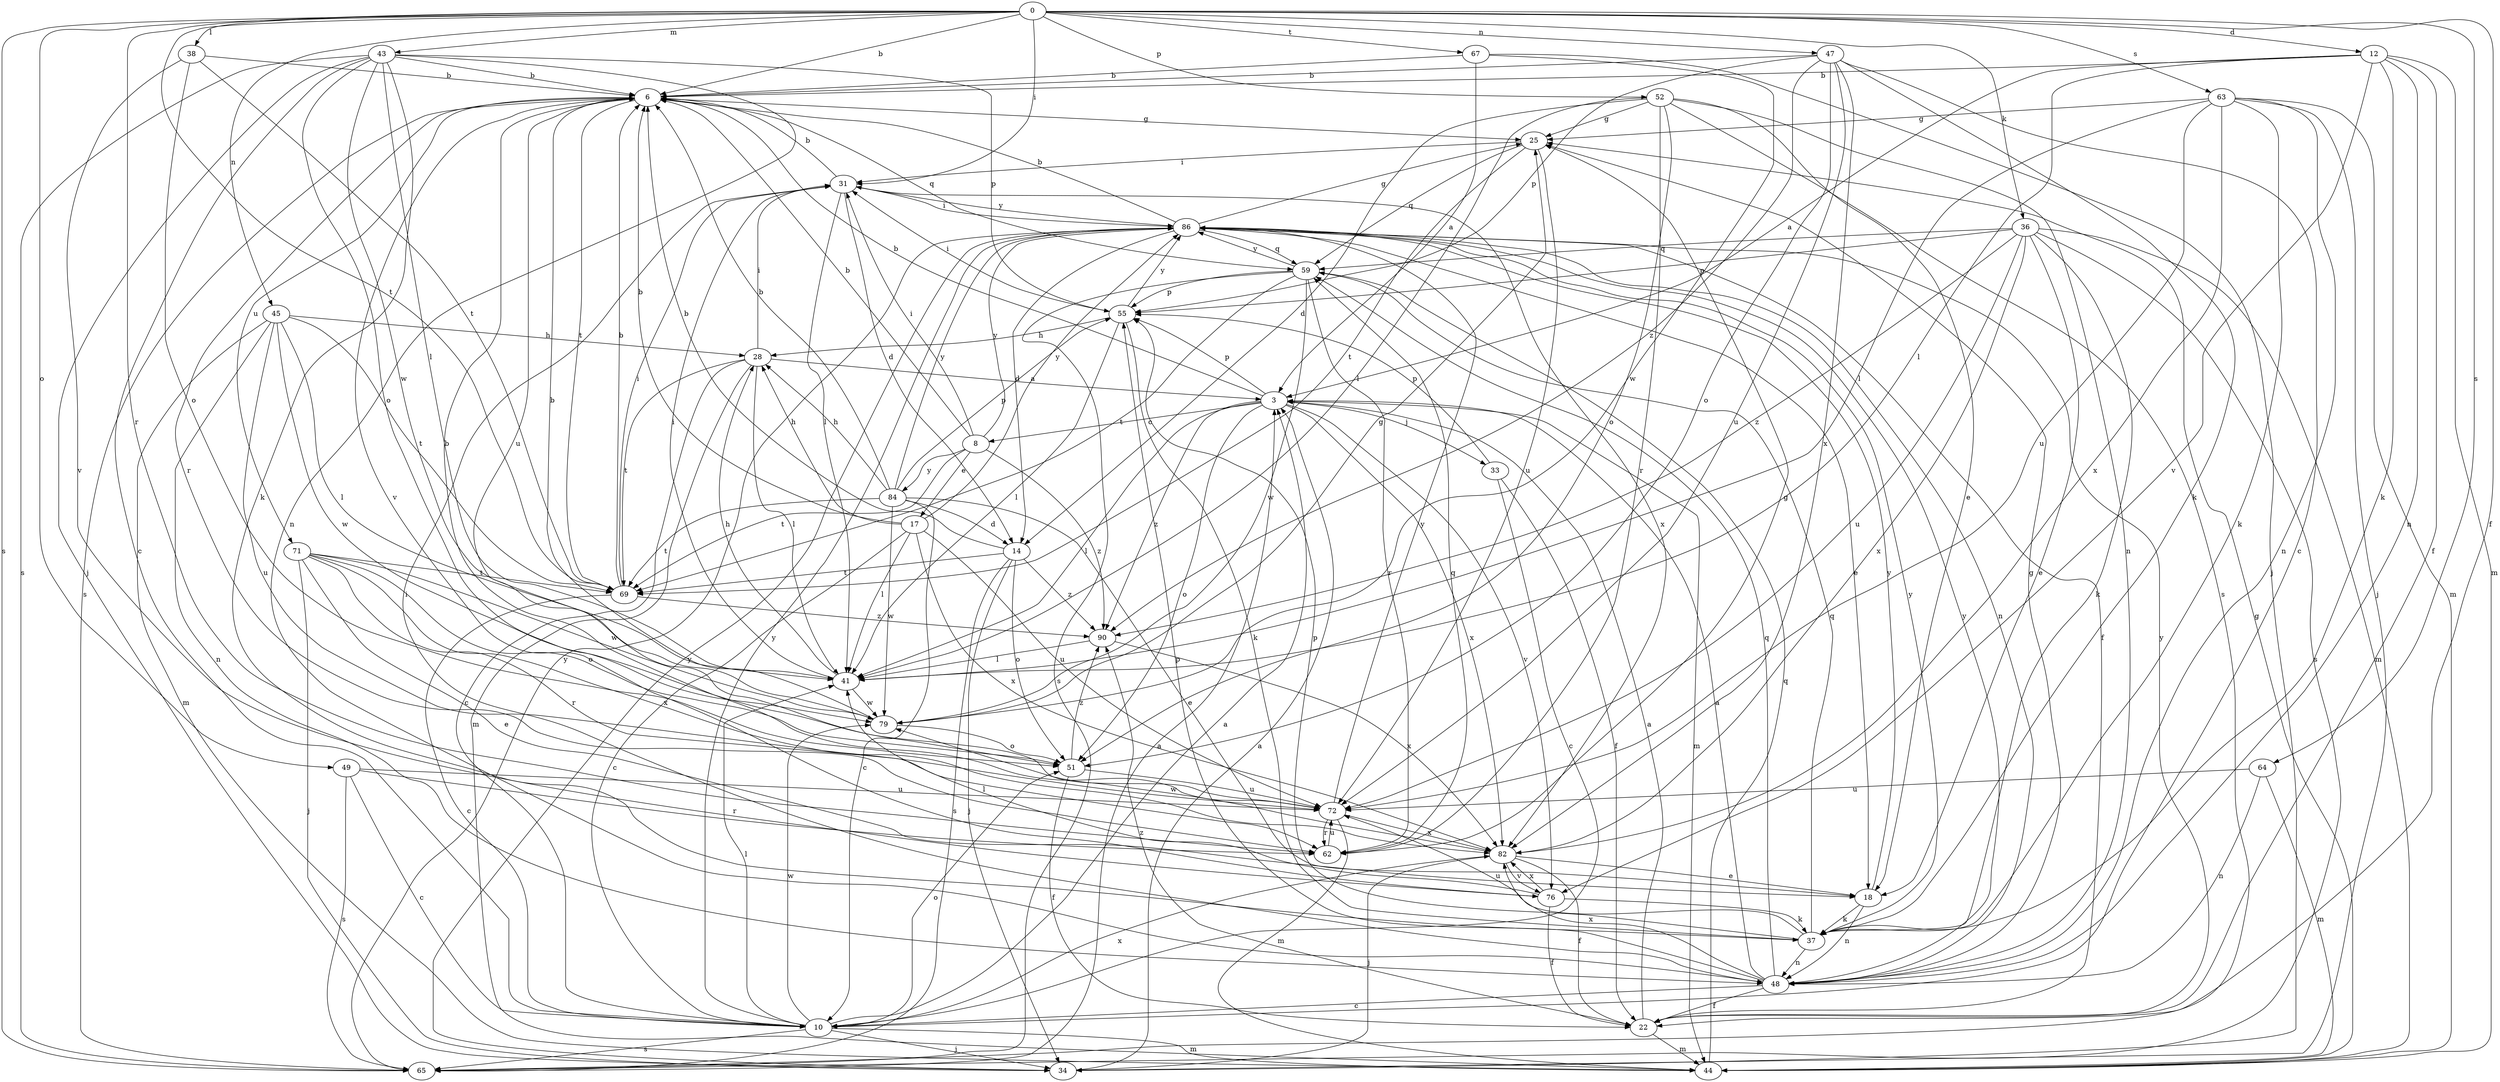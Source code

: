 strict digraph  {
0;
3;
6;
8;
10;
12;
14;
17;
18;
22;
25;
28;
31;
33;
34;
36;
37;
38;
41;
43;
44;
45;
47;
48;
49;
51;
52;
55;
59;
62;
63;
64;
65;
67;
69;
71;
72;
76;
79;
82;
84;
86;
90;
0 -> 6  [label=b];
0 -> 12  [label=d];
0 -> 22  [label=f];
0 -> 31  [label=i];
0 -> 36  [label=k];
0 -> 38  [label=l];
0 -> 43  [label=m];
0 -> 45  [label=n];
0 -> 47  [label=n];
0 -> 49  [label=o];
0 -> 52  [label=p];
0 -> 62  [label=r];
0 -> 63  [label=s];
0 -> 64  [label=s];
0 -> 65  [label=s];
0 -> 67  [label=t];
0 -> 69  [label=t];
3 -> 6  [label=b];
3 -> 8  [label=c];
3 -> 33  [label=j];
3 -> 41  [label=l];
3 -> 44  [label=m];
3 -> 51  [label=o];
3 -> 55  [label=p];
3 -> 76  [label=v];
3 -> 82  [label=x];
3 -> 90  [label=z];
6 -> 25  [label=g];
6 -> 59  [label=q];
6 -> 62  [label=r];
6 -> 65  [label=s];
6 -> 69  [label=t];
6 -> 71  [label=u];
6 -> 72  [label=u];
6 -> 76  [label=v];
8 -> 6  [label=b];
8 -> 17  [label=e];
8 -> 31  [label=i];
8 -> 69  [label=t];
8 -> 84  [label=y];
8 -> 86  [label=y];
8 -> 90  [label=z];
10 -> 3  [label=a];
10 -> 34  [label=j];
10 -> 41  [label=l];
10 -> 44  [label=m];
10 -> 51  [label=o];
10 -> 65  [label=s];
10 -> 79  [label=w];
10 -> 82  [label=x];
10 -> 86  [label=y];
12 -> 3  [label=a];
12 -> 6  [label=b];
12 -> 22  [label=f];
12 -> 37  [label=k];
12 -> 41  [label=l];
12 -> 44  [label=m];
12 -> 48  [label=n];
12 -> 76  [label=v];
14 -> 6  [label=b];
14 -> 34  [label=j];
14 -> 51  [label=o];
14 -> 65  [label=s];
14 -> 69  [label=t];
14 -> 90  [label=z];
17 -> 6  [label=b];
17 -> 10  [label=c];
17 -> 28  [label=h];
17 -> 41  [label=l];
17 -> 72  [label=u];
17 -> 82  [label=x];
17 -> 86  [label=y];
18 -> 37  [label=k];
18 -> 48  [label=n];
18 -> 86  [label=y];
22 -> 3  [label=a];
22 -> 44  [label=m];
22 -> 86  [label=y];
22 -> 90  [label=z];
25 -> 31  [label=i];
25 -> 59  [label=q];
25 -> 69  [label=t];
25 -> 72  [label=u];
28 -> 3  [label=a];
28 -> 10  [label=c];
28 -> 31  [label=i];
28 -> 41  [label=l];
28 -> 44  [label=m];
28 -> 69  [label=t];
31 -> 6  [label=b];
31 -> 14  [label=d];
31 -> 41  [label=l];
31 -> 82  [label=x];
31 -> 86  [label=y];
33 -> 10  [label=c];
33 -> 22  [label=f];
33 -> 55  [label=p];
34 -> 3  [label=a];
34 -> 86  [label=y];
36 -> 18  [label=e];
36 -> 37  [label=k];
36 -> 44  [label=m];
36 -> 55  [label=p];
36 -> 59  [label=q];
36 -> 65  [label=s];
36 -> 72  [label=u];
36 -> 82  [label=x];
36 -> 90  [label=z];
37 -> 48  [label=n];
37 -> 55  [label=p];
37 -> 59  [label=q];
37 -> 72  [label=u];
37 -> 86  [label=y];
38 -> 6  [label=b];
38 -> 51  [label=o];
38 -> 69  [label=t];
38 -> 76  [label=v];
41 -> 28  [label=h];
41 -> 31  [label=i];
41 -> 79  [label=w];
43 -> 6  [label=b];
43 -> 10  [label=c];
43 -> 34  [label=j];
43 -> 37  [label=k];
43 -> 41  [label=l];
43 -> 48  [label=n];
43 -> 51  [label=o];
43 -> 55  [label=p];
43 -> 65  [label=s];
43 -> 79  [label=w];
44 -> 25  [label=g];
44 -> 59  [label=q];
45 -> 28  [label=h];
45 -> 41  [label=l];
45 -> 44  [label=m];
45 -> 48  [label=n];
45 -> 69  [label=t];
45 -> 72  [label=u];
45 -> 79  [label=w];
47 -> 6  [label=b];
47 -> 10  [label=c];
47 -> 37  [label=k];
47 -> 51  [label=o];
47 -> 55  [label=p];
47 -> 72  [label=u];
47 -> 82  [label=x];
47 -> 90  [label=z];
48 -> 3  [label=a];
48 -> 10  [label=c];
48 -> 22  [label=f];
48 -> 25  [label=g];
48 -> 31  [label=i];
48 -> 55  [label=p];
48 -> 59  [label=q];
48 -> 82  [label=x];
48 -> 86  [label=y];
49 -> 10  [label=c];
49 -> 62  [label=r];
49 -> 65  [label=s];
49 -> 72  [label=u];
51 -> 22  [label=f];
51 -> 72  [label=u];
51 -> 90  [label=z];
52 -> 14  [label=d];
52 -> 18  [label=e];
52 -> 25  [label=g];
52 -> 41  [label=l];
52 -> 48  [label=n];
52 -> 51  [label=o];
52 -> 62  [label=r];
52 -> 65  [label=s];
55 -> 28  [label=h];
55 -> 31  [label=i];
55 -> 37  [label=k];
55 -> 41  [label=l];
55 -> 86  [label=y];
59 -> 55  [label=p];
59 -> 62  [label=r];
59 -> 65  [label=s];
59 -> 69  [label=t];
59 -> 79  [label=w];
59 -> 86  [label=y];
62 -> 25  [label=g];
62 -> 59  [label=q];
62 -> 72  [label=u];
63 -> 25  [label=g];
63 -> 34  [label=j];
63 -> 37  [label=k];
63 -> 41  [label=l];
63 -> 44  [label=m];
63 -> 48  [label=n];
63 -> 72  [label=u];
63 -> 82  [label=x];
64 -> 44  [label=m];
64 -> 48  [label=n];
64 -> 72  [label=u];
65 -> 3  [label=a];
65 -> 86  [label=y];
67 -> 3  [label=a];
67 -> 6  [label=b];
67 -> 34  [label=j];
67 -> 79  [label=w];
69 -> 6  [label=b];
69 -> 10  [label=c];
69 -> 31  [label=i];
69 -> 90  [label=z];
71 -> 18  [label=e];
71 -> 34  [label=j];
71 -> 51  [label=o];
71 -> 62  [label=r];
71 -> 69  [label=t];
71 -> 79  [label=w];
71 -> 82  [label=x];
72 -> 6  [label=b];
72 -> 44  [label=m];
72 -> 62  [label=r];
72 -> 82  [label=x];
72 -> 86  [label=y];
76 -> 22  [label=f];
76 -> 37  [label=k];
76 -> 41  [label=l];
76 -> 82  [label=x];
79 -> 6  [label=b];
79 -> 25  [label=g];
79 -> 51  [label=o];
82 -> 18  [label=e];
82 -> 22  [label=f];
82 -> 34  [label=j];
82 -> 76  [label=v];
82 -> 79  [label=w];
84 -> 6  [label=b];
84 -> 10  [label=c];
84 -> 14  [label=d];
84 -> 18  [label=e];
84 -> 28  [label=h];
84 -> 55  [label=p];
84 -> 69  [label=t];
84 -> 79  [label=w];
84 -> 86  [label=y];
86 -> 6  [label=b];
86 -> 14  [label=d];
86 -> 18  [label=e];
86 -> 22  [label=f];
86 -> 25  [label=g];
86 -> 31  [label=i];
86 -> 48  [label=n];
86 -> 59  [label=q];
90 -> 41  [label=l];
90 -> 82  [label=x];
}
